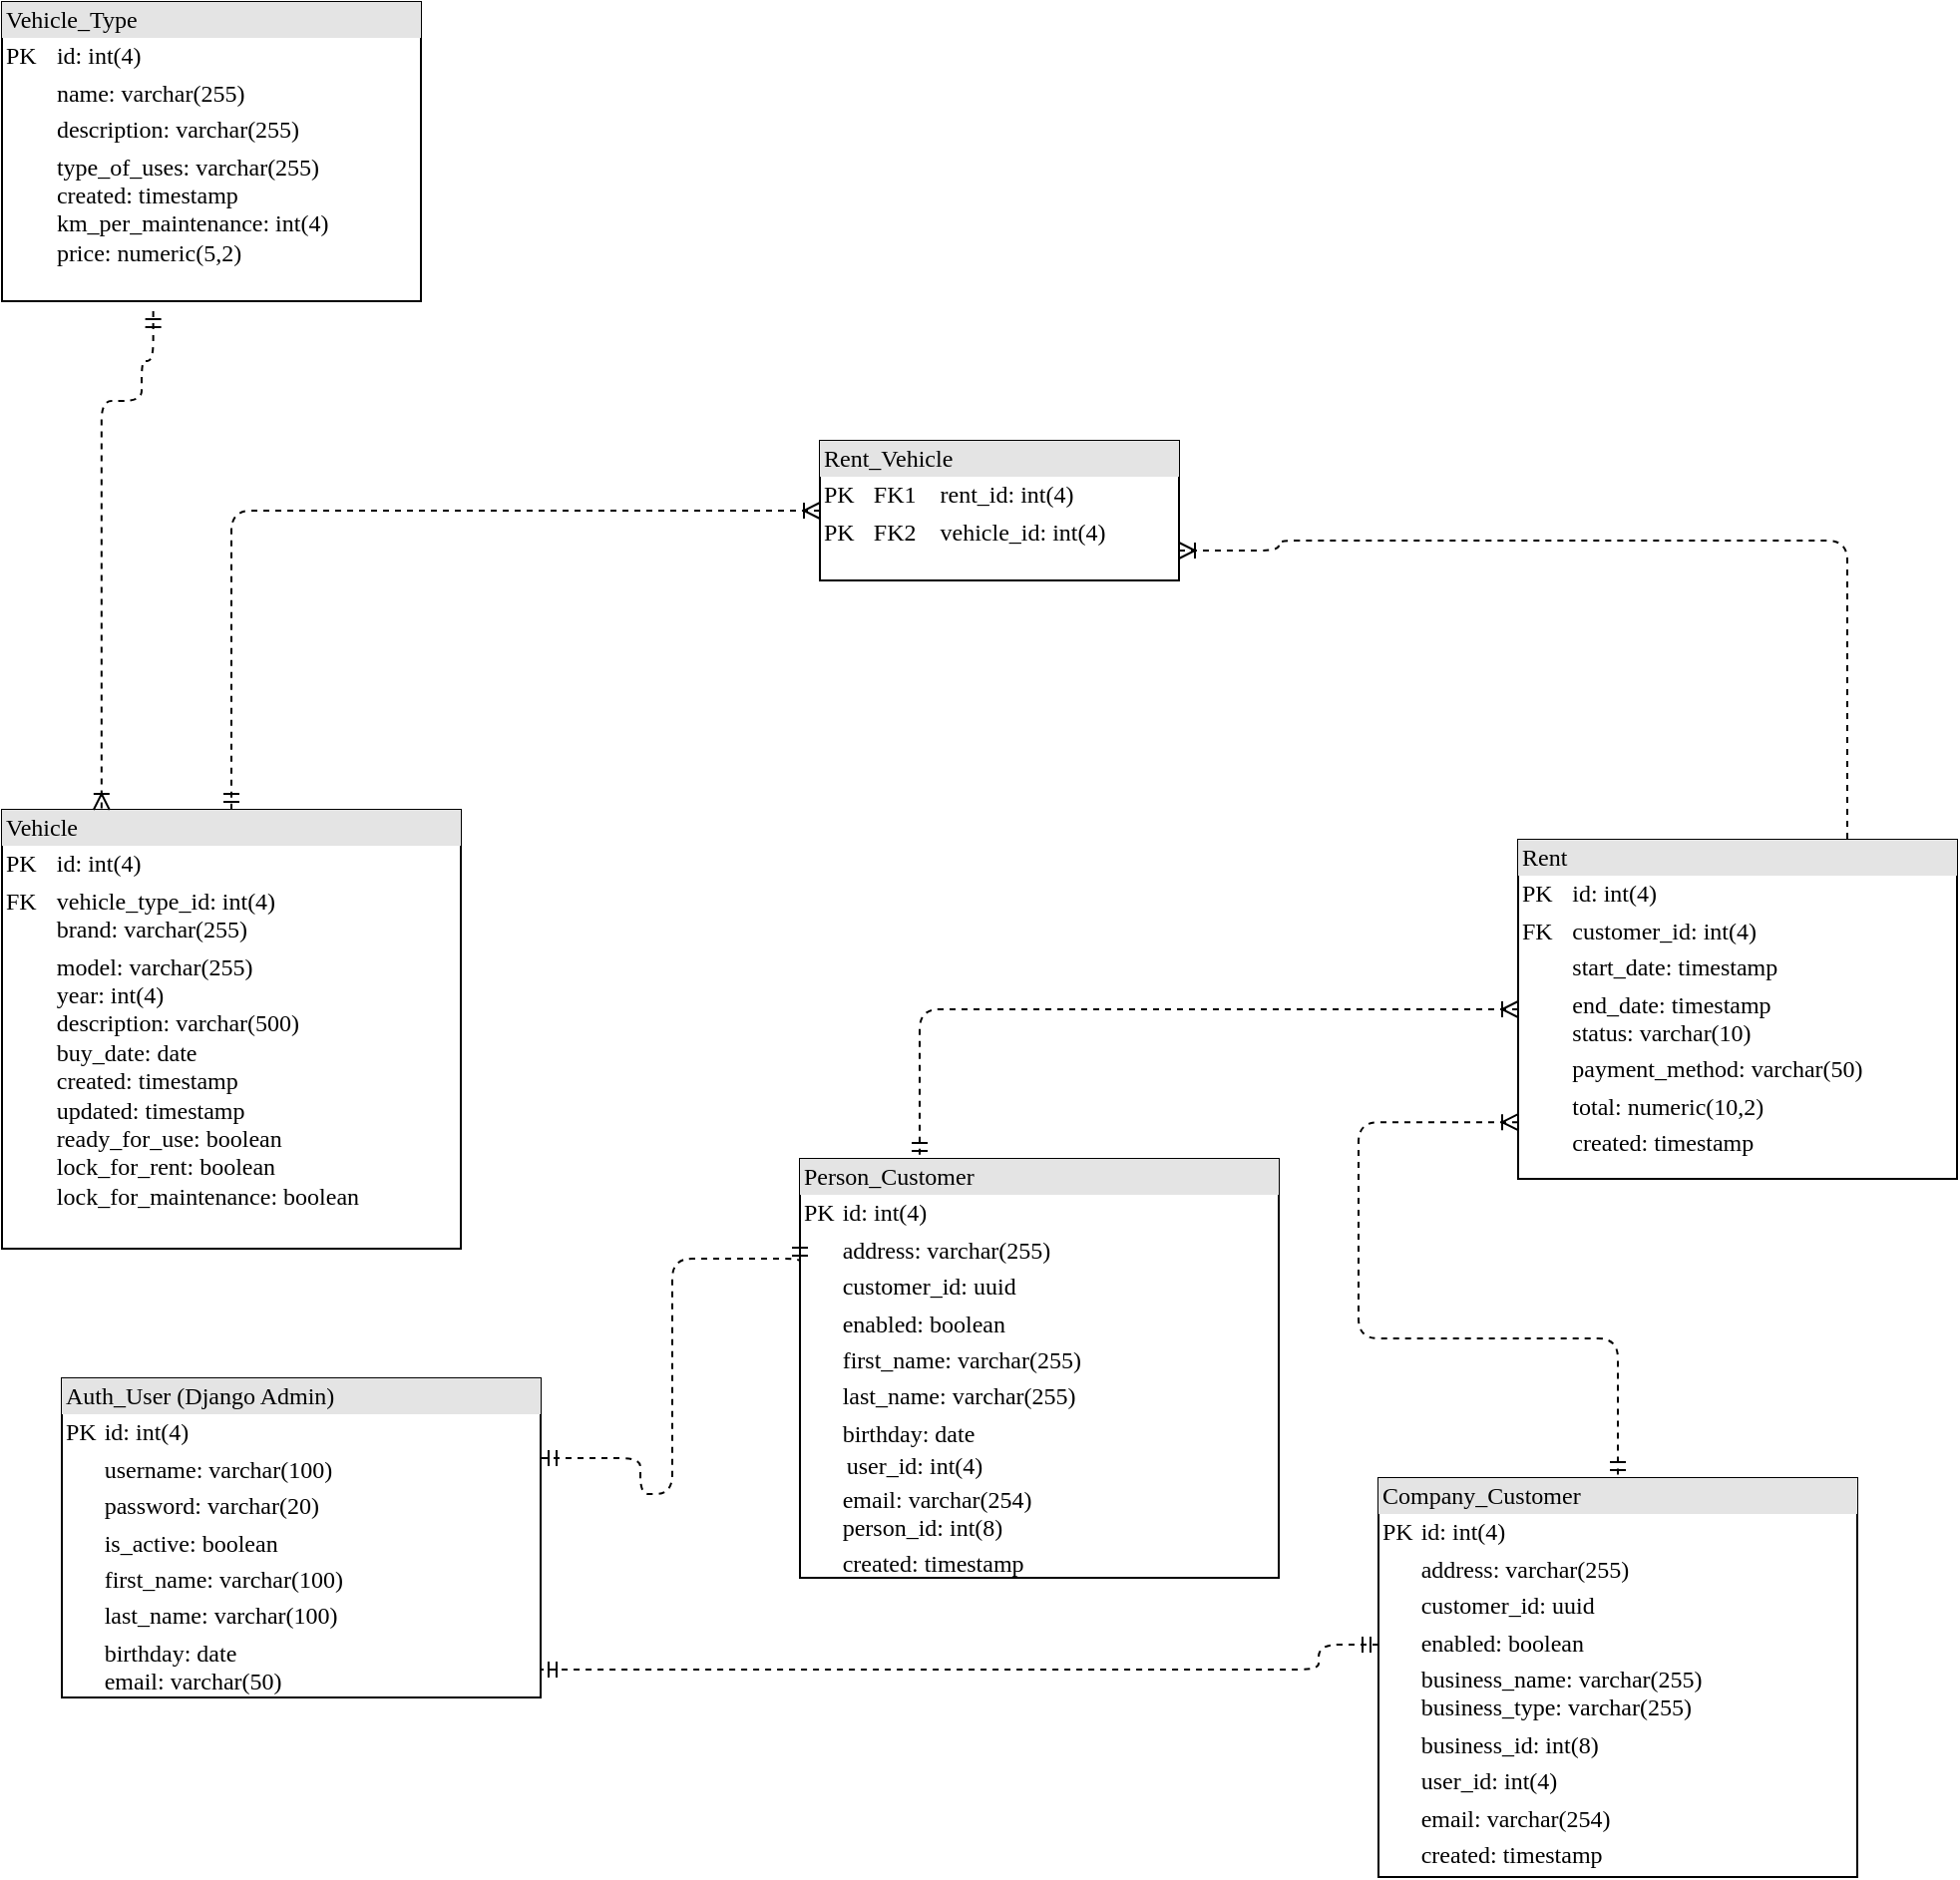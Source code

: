 <mxfile version="24.5.1" type="device">
  <diagram name="Page-1" id="2ca16b54-16f6-2749-3443-fa8db7711227">
    <mxGraphModel dx="1434" dy="1720" grid="1" gridSize="10" guides="1" tooltips="1" connect="1" arrows="1" fold="1" page="1" pageScale="1" pageWidth="1100" pageHeight="850" background="none" math="0" shadow="0">
      <root>
        <mxCell id="0" />
        <mxCell id="1" parent="0" />
        <mxCell id="2ed32ef02a7f4228-19" style="edgeStyle=orthogonalEdgeStyle;html=1;dashed=1;labelBackgroundColor=none;startArrow=ERoneToMany;endArrow=ERmandOne;fontFamily=Verdana;fontSize=12;align=left;entryX=0.75;entryY=0;exitX=1;exitY=0.5;exitDx=0;exitDy=0;entryDx=0;entryDy=0;endFill=0;startFill=0;" parent="1" edge="1">
          <mxGeometry relative="1" as="geometry">
            <Array as="points">
              <mxPoint x="720" y="-555" />
              <mxPoint x="720" y="-560" />
              <mxPoint x="1005" y="-560" />
            </Array>
            <mxPoint x="670" y="-555" as="sourcePoint" />
            <mxPoint x="1005" y="-390" as="targetPoint" />
          </mxGeometry>
        </mxCell>
        <mxCell id="2ed32ef02a7f4228-20" style="edgeStyle=orthogonalEdgeStyle;html=1;dashed=1;labelBackgroundColor=none;startArrow=ERoneToMany;endArrow=ERmandOne;fontFamily=Verdana;fontSize=12;align=left;startFill=0;endFill=0;" parent="1" source="2ed32ef02a7f4228-2" target="2ed32ef02a7f4228-11" edge="1">
          <mxGeometry relative="1" as="geometry" />
        </mxCell>
        <mxCell id="2ed32ef02a7f4228-2" value="&lt;div style=&quot;box-sizing: border-box ; width: 100% ; background: #e4e4e4 ; padding: 2px&quot;&gt;Rent_Vehicle&lt;/div&gt;&lt;table style=&quot;width: 100% ; font-size: 1em&quot; cellpadding=&quot;2&quot; cellspacing=&quot;0&quot;&gt;&lt;tbody&gt;&lt;tr&gt;&lt;td&gt;PK&lt;/td&gt;&lt;td&gt;FK1&amp;nbsp; &amp;nbsp; rent_id: int(4)&lt;/td&gt;&lt;/tr&gt;&lt;tr&gt;&lt;td&gt;PK&lt;/td&gt;&lt;td&gt;FK2&amp;nbsp; &amp;nbsp; vehicle_id: int(4)&lt;/td&gt;&lt;/tr&gt;&lt;tr&gt;&lt;td&gt;&lt;br&gt;&lt;/td&gt;&lt;td&gt;&lt;br&gt;&lt;/td&gt;&lt;/tr&gt;&lt;tr&gt;&lt;td&gt;&lt;br&gt;&lt;/td&gt;&lt;td&gt;&lt;br&gt;&lt;/td&gt;&lt;/tr&gt;&lt;tr&gt;&lt;td&gt;&lt;/td&gt;&lt;td&gt;&lt;br&gt;&lt;/td&gt;&lt;/tr&gt;&lt;tr&gt;&lt;td&gt;&lt;/td&gt;&lt;td&gt;&lt;br&gt;&lt;/td&gt;&lt;/tr&gt;&lt;/tbody&gt;&lt;/table&gt;" style="verticalAlign=top;align=left;overflow=fill;html=1;rounded=0;shadow=0;comic=0;labelBackgroundColor=none;strokeWidth=1;fontFamily=Verdana;fontSize=12" parent="1" vertex="1">
          <mxGeometry x="490" y="-610" width="180" height="70" as="geometry" />
        </mxCell>
        <mxCell id="2ed32ef02a7f4228-4" value="&lt;div style=&quot;box-sizing: border-box ; width: 100% ; background: #e4e4e4 ; padding: 2px&quot;&gt;Vehicle_Type&lt;/div&gt;&lt;table style=&quot;width: 100% ; font-size: 1em&quot; cellpadding=&quot;2&quot; cellspacing=&quot;0&quot;&gt;&lt;tbody&gt;&lt;tr&gt;&lt;td&gt;PK&lt;/td&gt;&lt;td&gt;id: int(4)&lt;/td&gt;&lt;/tr&gt;&lt;tr&gt;&lt;td&gt;&lt;br&gt;&lt;/td&gt;&lt;td&gt;name: varchar(255)&lt;/td&gt;&lt;/tr&gt;&lt;tr&gt;&lt;td&gt;&lt;/td&gt;&lt;td&gt;description: varchar(255)&lt;/td&gt;&lt;/tr&gt;&lt;tr&gt;&lt;td&gt;&lt;br&gt;&lt;/td&gt;&lt;td&gt;type_of_uses: varchar(255)&lt;br&gt;created: timestamp&lt;br&gt;km_per_maintenance: int(4)&lt;br&gt;price: numeric(5,2)&lt;br&gt;&lt;br&gt;&lt;/td&gt;&lt;/tr&gt;&lt;/tbody&gt;&lt;/table&gt;" style="verticalAlign=top;align=left;overflow=fill;html=1;rounded=0;shadow=0;comic=0;labelBackgroundColor=none;strokeWidth=1;fontFamily=Verdana;fontSize=12" parent="1" vertex="1">
          <mxGeometry x="80" y="-830" width="210" height="150" as="geometry" />
        </mxCell>
        <mxCell id="2ed32ef02a7f4228-21" style="edgeStyle=orthogonalEdgeStyle;html=1;entryX=0.25;entryY=0;dashed=1;labelBackgroundColor=none;startArrow=ERoneToMany;endArrow=ERmandOne;fontFamily=Verdana;fontSize=12;align=left;entryDx=0;entryDy=0;endFill=0;startFill=0;" parent="1" source="2ed32ef02a7f4228-10" target="Lc5Sy7QOyZcqccQZq9u8-3" edge="1">
          <mxGeometry relative="1" as="geometry">
            <mxPoint x="900" y="-100" as="targetPoint" />
          </mxGeometry>
        </mxCell>
        <mxCell id="2ed32ef02a7f4228-10" value="&lt;div style=&quot;box-sizing: border-box ; width: 100% ; background: #e4e4e4 ; padding: 2px&quot;&gt;Rent&lt;/div&gt;&lt;table style=&quot;width: 100% ; font-size: 1em&quot; cellpadding=&quot;2&quot; cellspacing=&quot;0&quot;&gt;&lt;tbody&gt;&lt;tr&gt;&lt;td&gt;PK&lt;/td&gt;&lt;td&gt;id: int(4)&lt;/td&gt;&lt;/tr&gt;&lt;tr&gt;&lt;td&gt;FK&lt;/td&gt;&lt;td&gt;customer_id: int(4)&lt;/td&gt;&lt;/tr&gt;&lt;tr&gt;&lt;td&gt;&lt;/td&gt;&lt;td&gt;start_date: timestamp&lt;/td&gt;&lt;/tr&gt;&lt;tr&gt;&lt;td&gt;&lt;br&gt;&lt;/td&gt;&lt;td&gt;end_date: timestamp&lt;br&gt;status: varchar(10)&lt;/td&gt;&lt;/tr&gt;&lt;tr&gt;&lt;td&gt;&lt;br&gt;&lt;/td&gt;&lt;td&gt;payment_method: varchar(50)&lt;br&gt;&lt;/td&gt;&lt;/tr&gt;&lt;tr&gt;&lt;td&gt;&lt;br&gt;&lt;/td&gt;&lt;td&gt;total: numeric(10,2)&lt;br&gt;&lt;/td&gt;&lt;/tr&gt;&lt;tr&gt;&lt;td&gt;&lt;br&gt;&lt;/td&gt;&lt;td&gt;created: timestamp&lt;br&gt;&lt;/td&gt;&lt;/tr&gt;&lt;tr&gt;&lt;td&gt;&lt;br&gt;&lt;/td&gt;&lt;td&gt;&lt;br&gt;&lt;/td&gt;&lt;/tr&gt;&lt;tr&gt;&lt;td&gt;&lt;br&gt;&lt;/td&gt;&lt;td&gt;&lt;br&gt;&lt;/td&gt;&lt;/tr&gt;&lt;tr&gt;&lt;td&gt;&lt;br&gt;&lt;/td&gt;&lt;td&gt;&lt;br&gt;&lt;/td&gt;&lt;/tr&gt;&lt;tr&gt;&lt;td&gt;&lt;br&gt;&lt;/td&gt;&lt;td&gt;&lt;br&gt;&lt;/td&gt;&lt;/tr&gt;&lt;tr&gt;&lt;td&gt;&lt;br&gt;&lt;/td&gt;&lt;td&gt;&lt;br&gt;&lt;/td&gt;&lt;/tr&gt;&lt;/tbody&gt;&lt;/table&gt;" style="verticalAlign=top;align=left;overflow=fill;html=1;rounded=0;shadow=0;comic=0;labelBackgroundColor=none;strokeWidth=1;fontFamily=Verdana;fontSize=12" parent="1" vertex="1">
          <mxGeometry x="840" y="-410" width="220" height="170" as="geometry" />
        </mxCell>
        <mxCell id="2ed32ef02a7f4228-11" value="&lt;div style=&quot;box-sizing:border-box;width:100%;background:#e4e4e4;padding:2px;&quot;&gt;Vehicle&lt;/div&gt;&lt;table style=&quot;width:100%;font-size:1em;&quot; cellpadding=&quot;2&quot; cellspacing=&quot;0&quot;&gt;&lt;tbody&gt;&lt;tr&gt;&lt;td&gt;PK&lt;/td&gt;&lt;td&gt;id: int(4)&lt;/td&gt;&lt;/tr&gt;&lt;tr&gt;&lt;td&gt;FK&lt;br&gt;&lt;br&gt;&lt;/td&gt;&lt;td&gt;vehicle_type_id: int(4)&lt;br&gt;brand: varchar(255)&lt;/td&gt;&lt;/tr&gt;&lt;tr&gt;&lt;td&gt;&lt;/td&gt;&lt;td&gt;model: varchar(255)&lt;br&gt;year: int(4)&lt;br&gt;description: varchar(500)&lt;br&gt;buy_date: date&lt;br&gt;created: timestamp&lt;br&gt;updated: timestamp&lt;br&gt;ready_for_use: boolean&lt;br&gt;lock_for_rent: boolean&lt;br&gt;lock_for_maintenance: boolean&lt;br&gt;&lt;br&gt;&lt;br&gt;&lt;/td&gt;&lt;/tr&gt;&lt;/tbody&gt;&lt;/table&gt;" style="verticalAlign=top;align=left;overflow=fill;html=1;rounded=0;shadow=0;comic=0;labelBackgroundColor=none;strokeWidth=1;fontFamily=Verdana;fontSize=12" parent="1" vertex="1">
          <mxGeometry x="80" y="-425" width="230" height="220" as="geometry" />
        </mxCell>
        <mxCell id="Lc5Sy7QOyZcqccQZq9u8-3" value="&lt;div style=&quot;box-sizing: border-box ; width: 100% ; background: #e4e4e4 ; padding: 2px&quot;&gt;Person_Customer&lt;/div&gt;&lt;table style=&quot;width: 100% ; font-size: 1em&quot; cellpadding=&quot;2&quot; cellspacing=&quot;0&quot;&gt;&lt;tbody&gt;&lt;tr&gt;&lt;td&gt;PK&lt;/td&gt;&lt;td&gt;id: int(4)&lt;/td&gt;&lt;/tr&gt;&lt;tr&gt;&lt;td&gt;&lt;br&gt;&lt;/td&gt;&lt;td&gt;address: varchar(255)&lt;/td&gt;&lt;/tr&gt;&lt;tr&gt;&lt;td&gt;&lt;/td&gt;&lt;td&gt;customer_id: uuid&lt;/td&gt;&lt;/tr&gt;&lt;tr&gt;&lt;td&gt;&lt;br&gt;&lt;/td&gt;&lt;td&gt;enabled: boolean&lt;br&gt;&lt;/td&gt;&lt;/tr&gt;&lt;tr&gt;&lt;td&gt;&lt;br&gt;&lt;/td&gt;&lt;td&gt;first_name: varchar(255)&lt;br&gt;&lt;/td&gt;&lt;/tr&gt;&lt;tr&gt;&lt;td&gt;&lt;br&gt;&lt;/td&gt;&lt;td&gt;last_name: varchar(255)&lt;br&gt;&lt;/td&gt;&lt;/tr&gt;&lt;tr&gt;&lt;td&gt;&lt;br&gt;&lt;/td&gt;&lt;td&gt;birthday: date&lt;br&gt;&lt;table style=&quot;font-size: 1em; width: 240px;&quot; cellpadding=&quot;2&quot; cellspacing=&quot;0&quot;&gt;&lt;tbody&gt;&lt;tr&gt;&lt;td&gt;user_id: int(4)&lt;/td&gt;&lt;/tr&gt;&lt;tr&gt;&lt;/tr&gt;&lt;/tbody&gt;&lt;/table&gt;email: varchar(254)&lt;br&gt;person_id: int(8)&lt;/td&gt;&lt;/tr&gt;&lt;tr&gt;&lt;td&gt;&lt;/td&gt;&lt;td&gt;created: timestamp&lt;br&gt;&lt;/td&gt;&lt;/tr&gt;&lt;tr&gt;&lt;td&gt;&lt;/td&gt;&lt;td&gt;&lt;table style=&quot;font-size: 1em; width: 240px;&quot; cellpadding=&quot;2&quot; cellspacing=&quot;0&quot;&gt;&lt;tbody&gt;&lt;/tbody&gt;&lt;/table&gt;&lt;/td&gt;&lt;/tr&gt;&lt;/tbody&gt;&lt;/table&gt;" style="verticalAlign=top;align=left;overflow=fill;html=1;rounded=0;shadow=0;comic=0;labelBackgroundColor=none;strokeWidth=1;fontFamily=Verdana;fontSize=12" parent="1" vertex="1">
          <mxGeometry x="480" y="-250" width="240" height="210" as="geometry" />
        </mxCell>
        <mxCell id="Lc5Sy7QOyZcqccQZq9u8-9" style="edgeStyle=orthogonalEdgeStyle;html=1;dashed=1;labelBackgroundColor=none;startArrow=ERmandOne;endArrow=ERoneToMany;fontFamily=Verdana;fontSize=12;align=left;exitX=0.361;exitY=1.033;exitDx=0;exitDy=0;exitPerimeter=0;endFill=0;entryX=0.217;entryY=0;entryDx=0;entryDy=0;entryPerimeter=0;" parent="1" source="2ed32ef02a7f4228-4" target="2ed32ef02a7f4228-11" edge="1">
          <mxGeometry relative="1" as="geometry">
            <mxPoint x="189" y="-650" as="sourcePoint" />
            <mxPoint x="130" y="-600" as="targetPoint" />
            <Array as="points">
              <mxPoint x="155" y="-650" />
              <mxPoint x="150" y="-650" />
              <mxPoint x="150" y="-630" />
              <mxPoint x="129" y="-630" />
            </Array>
          </mxGeometry>
        </mxCell>
        <mxCell id="kcoSIqb-fihvdLJZn5Kg-1" value="&lt;div style=&quot;box-sizing: border-box ; width: 100% ; background: #e4e4e4 ; padding: 2px&quot;&gt;Company_Customer&lt;/div&gt;&lt;table style=&quot;width: 100% ; font-size: 1em&quot; cellpadding=&quot;2&quot; cellspacing=&quot;0&quot;&gt;&lt;tbody&gt;&lt;tr&gt;&lt;td&gt;PK&lt;/td&gt;&lt;td&gt;id: int(4)&lt;/td&gt;&lt;/tr&gt;&lt;tr&gt;&lt;td&gt;&lt;br&gt;&lt;/td&gt;&lt;td&gt;address: varchar(255)&lt;/td&gt;&lt;/tr&gt;&lt;tr&gt;&lt;td&gt;&lt;/td&gt;&lt;td&gt;customer_id: uuid&lt;/td&gt;&lt;/tr&gt;&lt;tr&gt;&lt;td&gt;&lt;br&gt;&lt;/td&gt;&lt;td&gt;enabled: boolean&lt;br&gt;&lt;/td&gt;&lt;/tr&gt;&lt;tr&gt;&lt;td&gt;&lt;br&gt;&lt;br&gt;&lt;/td&gt;&lt;td&gt;business_name: varchar(255)&lt;br&gt;business_type: varchar(255)&lt;br&gt;&lt;/td&gt;&lt;/tr&gt;&lt;tr&gt;&lt;td&gt;&lt;br&gt;&lt;/td&gt;&lt;td&gt;business_id: int(8)&lt;br&gt;&lt;/td&gt;&lt;/tr&gt;&lt;tr&gt;&lt;td&gt;&lt;br&gt;&lt;/td&gt;&lt;td&gt;user_id: int(4)&lt;br&gt;&lt;/td&gt;&lt;/tr&gt;&lt;tr&gt;&lt;td&gt;&lt;br&gt;&lt;/td&gt;&lt;td&gt;email: varchar(254)&lt;br&gt;&lt;/td&gt;&lt;/tr&gt;&lt;tr&gt;&lt;td&gt;&lt;br&gt;&lt;/td&gt;&lt;td&gt;created: timestamp&lt;br&gt;&lt;br&gt;&lt;table style=&quot;font-size: 1em; width: 240px;&quot; cellpadding=&quot;2&quot; cellspacing=&quot;0&quot;&gt;&lt;tbody&gt;&lt;tr&gt;&lt;td&gt;&lt;/td&gt;&lt;/tr&gt;&lt;tr&gt;&lt;td&gt;&lt;span style=&quot;white-space: pre;&quot;&gt;&#x9;&lt;/span&gt;&lt;span style=&quot;white-space: pre;&quot;&gt;&#x9;&lt;/span&gt;&lt;span style=&quot;white-space: pre;&quot;&gt;&#x9;&lt;/span&gt;&lt;span style=&quot;white-space: pre;&quot;&gt;&#x9;&lt;/span&gt;&lt;br&gt;&lt;/td&gt;&lt;td&gt;&lt;br&gt;&lt;/td&gt;&lt;/tr&gt;&lt;tr&gt;&lt;td&gt;&lt;br&gt;&lt;/td&gt;&lt;td&gt;&lt;br&gt;&lt;/td&gt;&lt;/tr&gt;&lt;/tbody&gt;&lt;/table&gt;&lt;/td&gt;&lt;/tr&gt;&lt;tr&gt;&lt;td&gt;&lt;br&gt;&lt;/td&gt;&lt;td&gt;&lt;br&gt;&lt;/td&gt;&lt;/tr&gt;&lt;/tbody&gt;&lt;/table&gt;" style="verticalAlign=top;align=left;overflow=fill;html=1;rounded=0;shadow=0;comic=0;labelBackgroundColor=none;strokeWidth=1;fontFamily=Verdana;fontSize=12" vertex="1" parent="1">
          <mxGeometry x="770" y="-90" width="240" height="200" as="geometry" />
        </mxCell>
        <mxCell id="kcoSIqb-fihvdLJZn5Kg-2" style="edgeStyle=orthogonalEdgeStyle;html=1;dashed=1;labelBackgroundColor=none;startArrow=ERoneToMany;endArrow=ERmandOne;fontFamily=Verdana;fontSize=12;align=left;endFill=0;startFill=0;exitX=0;exitY=0.833;exitDx=0;exitDy=0;exitPerimeter=0;" edge="1" parent="1" source="2ed32ef02a7f4228-10" target="kcoSIqb-fihvdLJZn5Kg-1">
          <mxGeometry relative="1" as="geometry">
            <mxPoint x="770" y="-95" as="targetPoint" />
            <mxPoint x="1080" y="-205" as="sourcePoint" />
            <Array as="points">
              <mxPoint x="760" y="-268" />
              <mxPoint x="760" y="-160" />
              <mxPoint x="890" y="-160" />
            </Array>
          </mxGeometry>
        </mxCell>
        <mxCell id="kcoSIqb-fihvdLJZn5Kg-3" value="&lt;div style=&quot;box-sizing: border-box ; width: 100% ; background: #e4e4e4 ; padding: 2px&quot;&gt;Auth_User (Django Admin)&lt;/div&gt;&lt;table style=&quot;width: 100% ; font-size: 1em&quot; cellpadding=&quot;2&quot; cellspacing=&quot;0&quot;&gt;&lt;tbody&gt;&lt;tr&gt;&lt;td&gt;PK&lt;/td&gt;&lt;td&gt;id: int(4)&lt;/td&gt;&lt;/tr&gt;&lt;tr&gt;&lt;td&gt;&lt;br&gt;&lt;/td&gt;&lt;td&gt;username: varchar(100)&lt;/td&gt;&lt;/tr&gt;&lt;tr&gt;&lt;td&gt;&lt;/td&gt;&lt;td&gt;password: varchar(20)&lt;/td&gt;&lt;/tr&gt;&lt;tr&gt;&lt;td&gt;&lt;br&gt;&lt;/td&gt;&lt;td&gt;is_active: boolean&lt;br&gt;&lt;/td&gt;&lt;/tr&gt;&lt;tr&gt;&lt;td&gt;&lt;br&gt;&lt;/td&gt;&lt;td&gt;first_name: varchar(100)&lt;br&gt;&lt;/td&gt;&lt;/tr&gt;&lt;tr&gt;&lt;td&gt;&lt;br&gt;&lt;/td&gt;&lt;td&gt;last_name: varchar(100)&lt;br&gt;&lt;/td&gt;&lt;/tr&gt;&lt;tr&gt;&lt;td&gt;&lt;br&gt;&lt;/td&gt;&lt;td&gt;birthday: date&lt;br&gt;email: varchar(50)&lt;br&gt;&lt;/td&gt;&lt;/tr&gt;&lt;tr&gt;&lt;td&gt;&lt;/td&gt;&lt;td&gt;&lt;br&gt;&lt;/td&gt;&lt;/tr&gt;&lt;tr&gt;&lt;td&gt;&lt;/td&gt;&lt;td&gt;&lt;table style=&quot;font-size: 1em; width: 240px;&quot; cellpadding=&quot;2&quot; cellspacing=&quot;0&quot;&gt;&lt;tbody&gt;&lt;/tbody&gt;&lt;/table&gt;&lt;/td&gt;&lt;/tr&gt;&lt;/tbody&gt;&lt;/table&gt;" style="verticalAlign=top;align=left;overflow=fill;html=1;rounded=0;shadow=0;comic=0;labelBackgroundColor=none;strokeWidth=1;fontFamily=Verdana;fontSize=12" vertex="1" parent="1">
          <mxGeometry x="110" y="-140" width="240" height="160" as="geometry" />
        </mxCell>
        <mxCell id="kcoSIqb-fihvdLJZn5Kg-4" style="edgeStyle=orthogonalEdgeStyle;html=1;dashed=1;labelBackgroundColor=none;startArrow=ERmandOne;endArrow=ERmandOne;fontFamily=Verdana;fontSize=12;align=left;exitX=0;exitY=0.25;exitDx=0;exitDy=0;endFill=0;entryX=1;entryY=0.25;entryDx=0;entryDy=0;" edge="1" parent="1" source="Lc5Sy7QOyZcqccQZq9u8-3" target="kcoSIqb-fihvdLJZn5Kg-3">
          <mxGeometry relative="1" as="geometry">
            <mxPoint x="416" y="-340" as="sourcePoint" />
            <mxPoint x="390" y="-90" as="targetPoint" />
            <Array as="points">
              <mxPoint x="416" y="-200" />
              <mxPoint x="416" y="-82" />
              <mxPoint x="400" y="-82" />
              <mxPoint x="400" y="-100" />
            </Array>
          </mxGeometry>
        </mxCell>
        <mxCell id="kcoSIqb-fihvdLJZn5Kg-5" style="edgeStyle=orthogonalEdgeStyle;html=1;dashed=1;labelBackgroundColor=none;startArrow=ERmandOne;endArrow=ERmandOne;fontFamily=Verdana;fontSize=12;align=left;exitX=0;exitY=0.5;exitDx=0;exitDy=0;endFill=0;entryX=1;entryY=0.75;entryDx=0;entryDy=0;" edge="1" parent="1">
          <mxGeometry relative="1" as="geometry">
            <mxPoint x="770" y="-6.5" as="sourcePoint" />
            <mxPoint x="350" y="6" as="targetPoint" />
            <Array as="points">
              <mxPoint x="740" y="-6" />
              <mxPoint x="740" y="6" />
            </Array>
          </mxGeometry>
        </mxCell>
      </root>
    </mxGraphModel>
  </diagram>
</mxfile>
